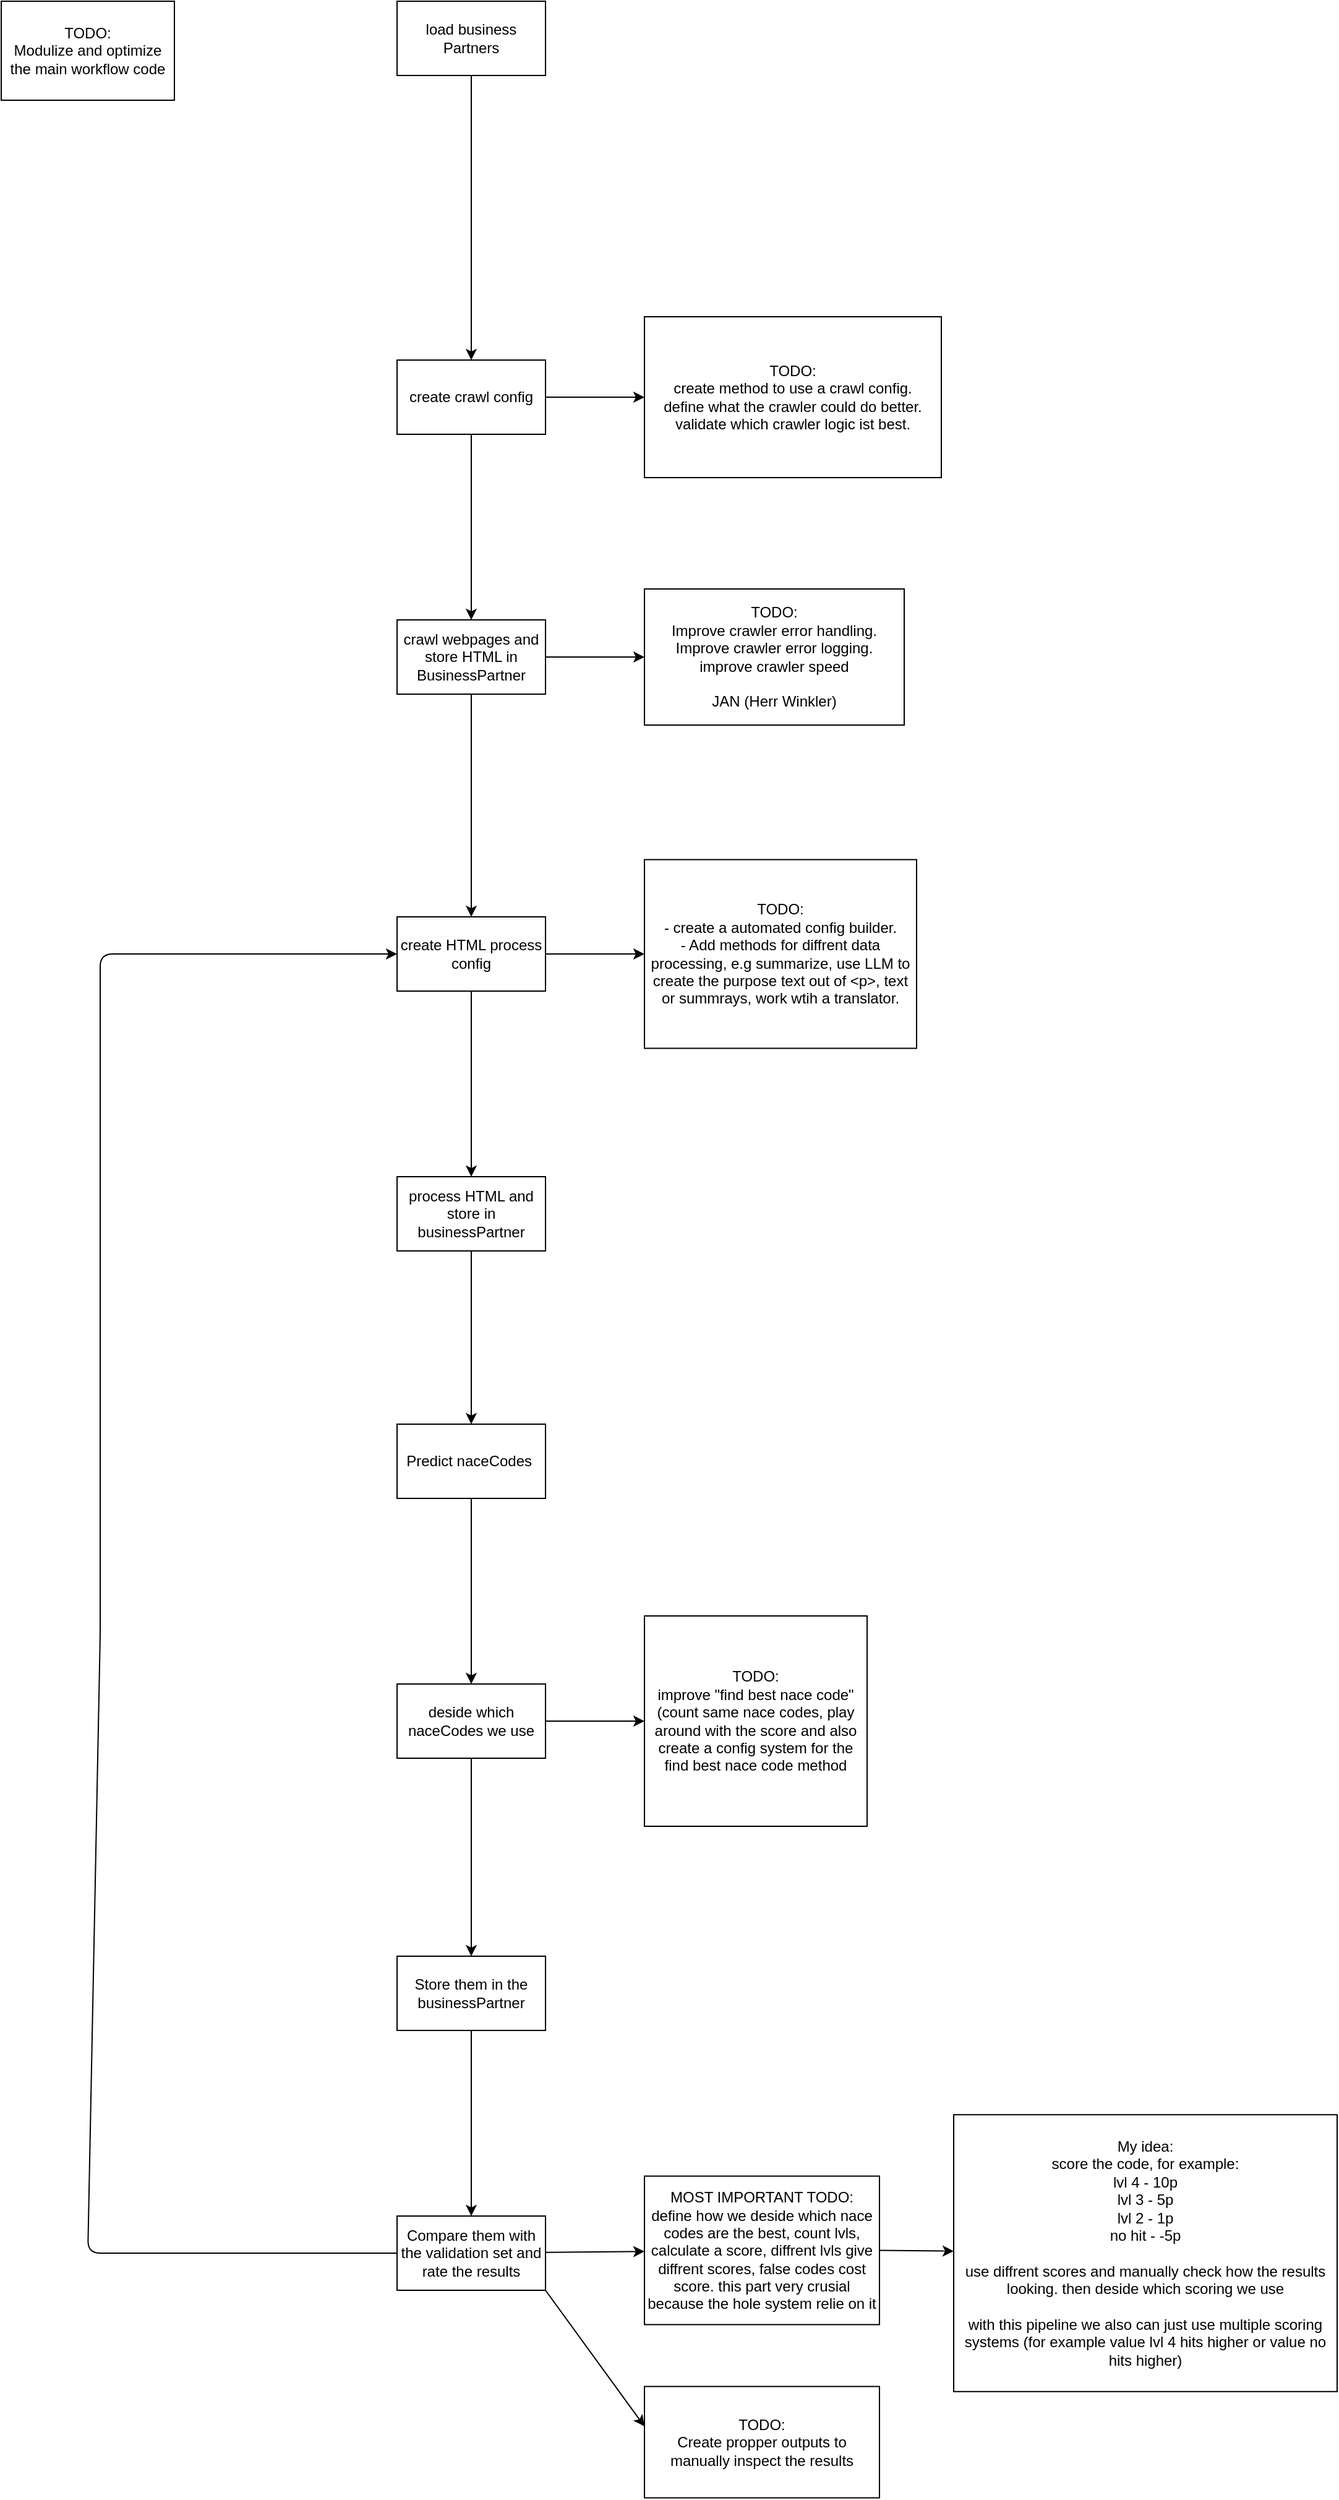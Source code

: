 <mxfile>
    <diagram id="cnR4DmOXyuO16xBZpYoV" name="Page-1">
        <mxGraphModel dx="318" dy="292" grid="1" gridSize="10" guides="1" tooltips="1" connect="1" arrows="1" fold="1" page="1" pageScale="1" pageWidth="827" pageHeight="1169" math="0" shadow="0">
            <root>
                <mxCell id="0"/>
                <mxCell id="1" parent="0"/>
                <mxCell id="4" value="" style="edgeStyle=none;html=1;" parent="1" source="2" target="3" edge="1">
                    <mxGeometry relative="1" as="geometry"/>
                </mxCell>
                <mxCell id="2" value="load business Partners" style="rounded=0;whiteSpace=wrap;html=1;" parent="1" vertex="1">
                    <mxGeometry x="360" y="40" width="120" height="60" as="geometry"/>
                </mxCell>
                <mxCell id="6" value="" style="edgeStyle=none;html=1;" parent="1" source="3" target="5" edge="1">
                    <mxGeometry relative="1" as="geometry"/>
                </mxCell>
                <mxCell id="25" value="" style="edgeStyle=none;html=1;" parent="1" source="3" target="24" edge="1">
                    <mxGeometry relative="1" as="geometry"/>
                </mxCell>
                <mxCell id="3" value="create crawl config" style="whiteSpace=wrap;html=1;rounded=0;" parent="1" vertex="1">
                    <mxGeometry x="360" y="330" width="120" height="60" as="geometry"/>
                </mxCell>
                <mxCell id="8" value="" style="edgeStyle=none;html=1;" parent="1" source="5" target="7" edge="1">
                    <mxGeometry relative="1" as="geometry"/>
                </mxCell>
                <mxCell id="27" value="" style="edgeStyle=none;html=1;" parent="1" source="5" target="26" edge="1">
                    <mxGeometry relative="1" as="geometry"/>
                </mxCell>
                <mxCell id="5" value="crawl webpages and store HTML in BusinessPartner" style="whiteSpace=wrap;html=1;rounded=0;" parent="1" vertex="1">
                    <mxGeometry x="360" y="540" width="120" height="60" as="geometry"/>
                </mxCell>
                <mxCell id="10" value="" style="edgeStyle=none;html=1;" parent="1" source="7" target="9" edge="1">
                    <mxGeometry relative="1" as="geometry"/>
                </mxCell>
                <mxCell id="31" value="" style="edgeStyle=none;html=1;" parent="1" source="7" target="30" edge="1">
                    <mxGeometry relative="1" as="geometry"/>
                </mxCell>
                <mxCell id="7" value="create HTML process config" style="whiteSpace=wrap;html=1;rounded=0;" parent="1" vertex="1">
                    <mxGeometry x="360" y="780" width="120" height="60" as="geometry"/>
                </mxCell>
                <mxCell id="13" value="" style="edgeStyle=none;html=1;" parent="1" source="9" target="12" edge="1">
                    <mxGeometry relative="1" as="geometry"/>
                </mxCell>
                <mxCell id="9" value="process HTML and store in businessPartner" style="whiteSpace=wrap;html=1;rounded=0;" parent="1" vertex="1">
                    <mxGeometry x="360" y="990" width="120" height="60" as="geometry"/>
                </mxCell>
                <mxCell id="16" value="" style="edgeStyle=none;html=1;" parent="1" source="12" target="15" edge="1">
                    <mxGeometry relative="1" as="geometry"/>
                </mxCell>
                <mxCell id="12" value="Predict naceCodes&amp;nbsp;" style="whiteSpace=wrap;html=1;rounded=0;" parent="1" vertex="1">
                    <mxGeometry x="360" y="1190" width="120" height="60" as="geometry"/>
                </mxCell>
                <mxCell id="18" value="" style="edgeStyle=none;html=1;" parent="1" source="15" target="17" edge="1">
                    <mxGeometry relative="1" as="geometry"/>
                </mxCell>
                <mxCell id="38" style="edgeStyle=none;html=1;" parent="1" source="15" target="33" edge="1">
                    <mxGeometry relative="1" as="geometry"/>
                </mxCell>
                <mxCell id="15" value="deside which naceCodes we use" style="whiteSpace=wrap;html=1;rounded=0;" parent="1" vertex="1">
                    <mxGeometry x="360" y="1400" width="120" height="60" as="geometry"/>
                </mxCell>
                <mxCell id="22" value="" style="edgeStyle=none;html=1;" parent="1" source="17" target="21" edge="1">
                    <mxGeometry relative="1" as="geometry"/>
                </mxCell>
                <mxCell id="17" value="Store them in the businessPartner" style="whiteSpace=wrap;html=1;rounded=0;" parent="1" vertex="1">
                    <mxGeometry x="360" y="1620" width="120" height="60" as="geometry"/>
                </mxCell>
                <mxCell id="40" value="" style="edgeStyle=none;html=1;" parent="1" source="21" target="39" edge="1">
                    <mxGeometry relative="1" as="geometry"/>
                </mxCell>
                <mxCell id="41" style="edgeStyle=none;html=1;exitX=0;exitY=0.5;exitDx=0;exitDy=0;entryX=0;entryY=0.5;entryDx=0;entryDy=0;" parent="1" source="21" target="7" edge="1">
                    <mxGeometry relative="1" as="geometry">
                        <Array as="points">
                            <mxPoint x="110" y="1860"/>
                            <mxPoint x="120" y="1360"/>
                            <mxPoint x="120" y="810"/>
                        </Array>
                    </mxGeometry>
                </mxCell>
                <mxCell id="44" style="edgeStyle=none;html=1;exitX=1;exitY=1;exitDx=0;exitDy=0;" parent="1" source="21" edge="1">
                    <mxGeometry relative="1" as="geometry">
                        <mxPoint x="560" y="2000" as="targetPoint"/>
                    </mxGeometry>
                </mxCell>
                <mxCell id="21" value="Compare them with the validation set and rate the results" style="whiteSpace=wrap;html=1;rounded=0;" parent="1" vertex="1">
                    <mxGeometry x="360" y="1830" width="120" height="60" as="geometry"/>
                </mxCell>
                <mxCell id="24" value="TODO:&lt;br&gt;create method to use a crawl config.&lt;br&gt;define what the crawler could do better.&lt;br&gt;validate which crawler logic ist best." style="whiteSpace=wrap;html=1;rounded=0;align=center;" parent="1" vertex="1">
                    <mxGeometry x="560" y="295" width="240" height="130" as="geometry"/>
                </mxCell>
                <mxCell id="26" value="TODO:&lt;br&gt;Improve crawler error handling.&lt;br&gt;Improve crawler error logging.&lt;br&gt;improve crawler speed&lt;br&gt;&lt;br&gt;JAN (Herr Winkler)" style="whiteSpace=wrap;html=1;rounded=0;" parent="1" vertex="1">
                    <mxGeometry x="560" y="515" width="210" height="110" as="geometry"/>
                </mxCell>
                <mxCell id="30" value="TODO:&lt;br&gt;- create a automated config builder.&lt;br&gt;- Add methods for diffrent data processing, e.g summarize, use LLM to create the purpose text out of &amp;lt;p&amp;gt;, text or summrays, work wtih a translator." style="whiteSpace=wrap;html=1;rounded=0;" parent="1" vertex="1">
                    <mxGeometry x="560" y="733.75" width="220" height="152.5" as="geometry"/>
                </mxCell>
                <mxCell id="33" value="TODO:&lt;br&gt;improve &quot;find best nace code&quot; (count same nace codes, play around with the score and also create a config system for the find best nace code method" style="whiteSpace=wrap;html=1;rounded=0;" parent="1" vertex="1">
                    <mxGeometry x="560" y="1345" width="180" height="170" as="geometry"/>
                </mxCell>
                <mxCell id="49" style="edgeStyle=none;html=1;exitX=1;exitY=0.5;exitDx=0;exitDy=0;" parent="1" source="39" target="48" edge="1">
                    <mxGeometry relative="1" as="geometry"/>
                </mxCell>
                <mxCell id="39" value="MOST IMPORTANT TODO:&lt;br&gt;define how we deside which nace codes are the best, count lvls, calculate a score, diffrent lvls give diffrent scores, false codes cost score. this part very crusial because the hole system relie on it" style="whiteSpace=wrap;html=1;rounded=0;" parent="1" vertex="1">
                    <mxGeometry x="560" y="1797.75" width="190" height="120" as="geometry"/>
                </mxCell>
                <mxCell id="45" value="TODO:&lt;br&gt;Create propper outputs to manually inspect the results" style="whiteSpace=wrap;html=1;rounded=0;" parent="1" vertex="1">
                    <mxGeometry x="560" y="1967.75" width="190" height="90" as="geometry"/>
                </mxCell>
                <mxCell id="47" value="TODO:&lt;br&gt;Modulize and optimize the main workflow code" style="whiteSpace=wrap;html=1;" parent="1" vertex="1">
                    <mxGeometry x="40" y="40" width="140" height="80" as="geometry"/>
                </mxCell>
                <mxCell id="48" value="My idea:&lt;br&gt;score the code, for example:&lt;br&gt;lvl 4 - 10p&lt;br&gt;lvl 3 - 5p&lt;br&gt;lvl 2 - 1p&lt;br&gt;no hit - -5p&lt;br&gt;&lt;br&gt;use diffrent scores and manually check how the results looking. then deside which scoring we use&lt;br&gt;&lt;br&gt;with this pipeline we also can just use multiple scoring systems (for example value lvl 4 hits higher or value no hits higher)" style="whiteSpace=wrap;html=1;" parent="1" vertex="1">
                    <mxGeometry x="810" y="1748.12" width="310" height="223.75" as="geometry"/>
                </mxCell>
            </root>
        </mxGraphModel>
    </diagram>
</mxfile>
